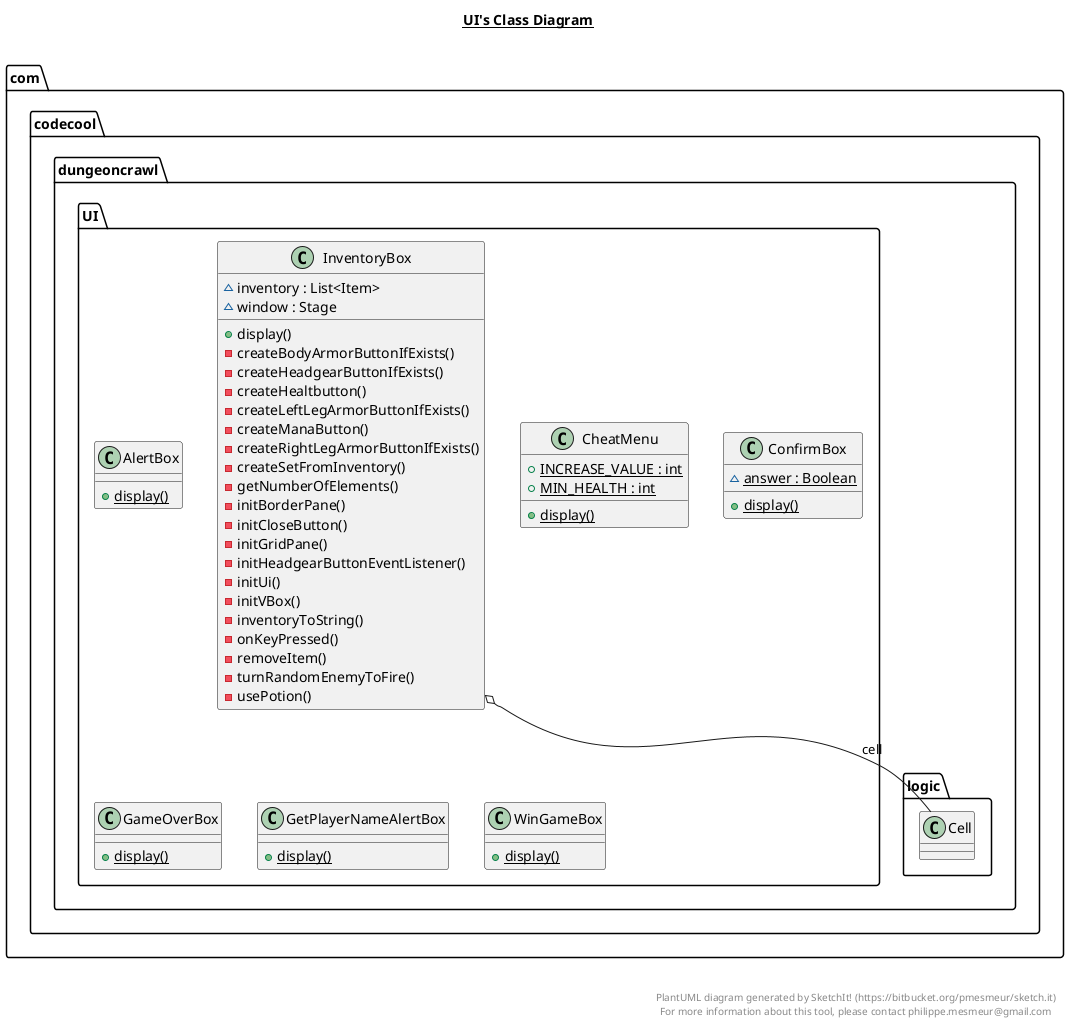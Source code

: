 @startuml

title __UI's Class Diagram__\n

  namespace com.codecool.dungeoncrawl {
    namespace UI {
      class com.codecool.dungeoncrawl.UI.AlertBox {
          {static} + display()
      }
    }
  }
  

  namespace com.codecool.dungeoncrawl {
    namespace UI {
      class com.codecool.dungeoncrawl.UI.CheatMenu {
          {static} + INCREASE_VALUE : int
          {static} + MIN_HEALTH : int
          {static} + display()
      }
    }
  }
  

  namespace com.codecool.dungeoncrawl {
    namespace UI {
      class com.codecool.dungeoncrawl.UI.ConfirmBox {
          {static} ~ answer : Boolean
          {static} + display()
      }
    }
  }
  

  namespace com.codecool.dungeoncrawl {
    namespace UI {
      class com.codecool.dungeoncrawl.UI.GameOverBox {
          {static} + display()
      }
    }
  }
  

  namespace com.codecool.dungeoncrawl {
    namespace UI {
      class com.codecool.dungeoncrawl.UI.GetPlayerNameAlertBox {
          {static} + display()
      }
    }
  }
  

  namespace com.codecool.dungeoncrawl {
    namespace UI {
      class com.codecool.dungeoncrawl.UI.InventoryBox {
          ~ inventory : List<Item>
          ~ window : Stage
          + display()
          - createBodyArmorButtonIfExists()
          - createHeadgearButtonIfExists()
          - createHealtbutton()
          - createLeftLegArmorButtonIfExists()
          - createManaButton()
          - createRightLegArmorButtonIfExists()
          - createSetFromInventory()
          - getNumberOfElements()
          - initBorderPane()
          - initCloseButton()
          - initGridPane()
          - initHeadgearButtonEventListener()
          - initUi()
          - initVBox()
          - inventoryToString()
          - onKeyPressed()
          - removeItem()
          - turnRandomEnemyToFire()
          - usePotion()
      }
    }
  }
  

  namespace com.codecool.dungeoncrawl {
    namespace UI {
      class com.codecool.dungeoncrawl.UI.WinGameBox {
          {static} + display()
      }
    }
  }
  

  com.codecool.dungeoncrawl.UI.InventoryBox o-- com.codecool.dungeoncrawl.logic.Cell : cell


right footer


PlantUML diagram generated by SketchIt! (https://bitbucket.org/pmesmeur/sketch.it)
For more information about this tool, please contact philippe.mesmeur@gmail.com
endfooter

@enduml

